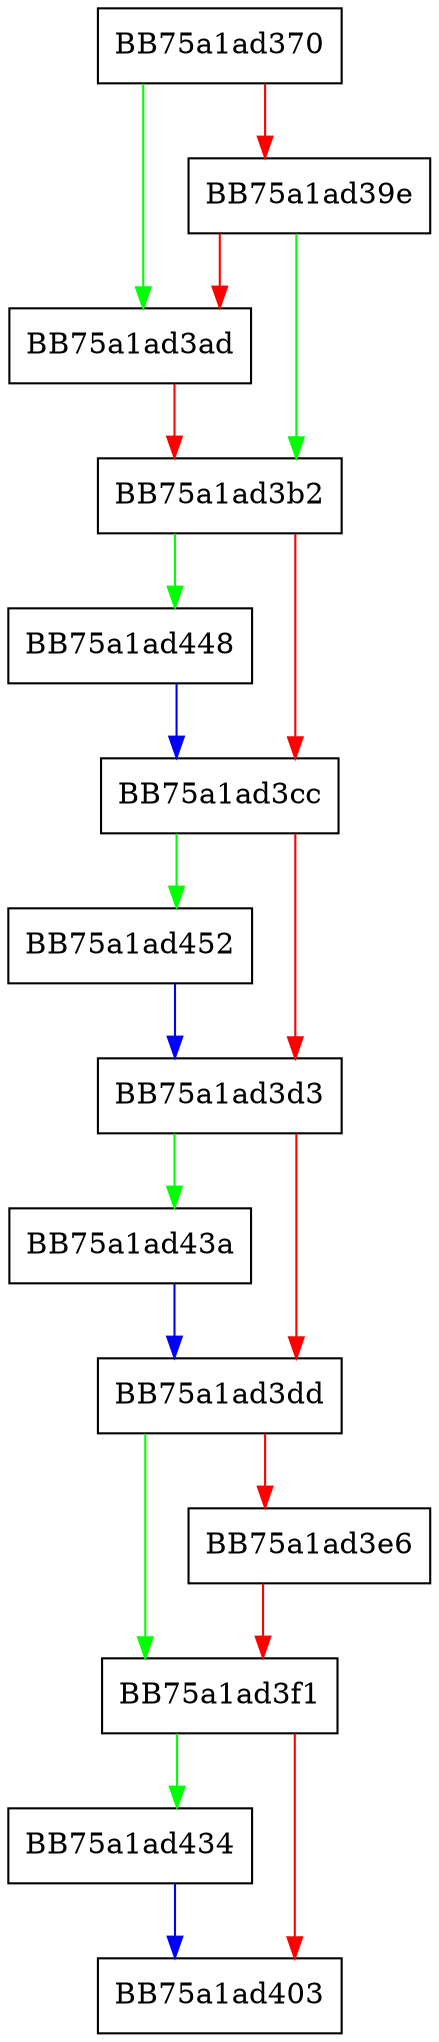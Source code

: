 digraph erase {
  node [shape="box"];
  graph [splines=ortho];
  BB75a1ad370 -> BB75a1ad3ad [color="green"];
  BB75a1ad370 -> BB75a1ad39e [color="red"];
  BB75a1ad39e -> BB75a1ad3b2 [color="green"];
  BB75a1ad39e -> BB75a1ad3ad [color="red"];
  BB75a1ad3ad -> BB75a1ad3b2 [color="red"];
  BB75a1ad3b2 -> BB75a1ad448 [color="green"];
  BB75a1ad3b2 -> BB75a1ad3cc [color="red"];
  BB75a1ad3cc -> BB75a1ad452 [color="green"];
  BB75a1ad3cc -> BB75a1ad3d3 [color="red"];
  BB75a1ad3d3 -> BB75a1ad43a [color="green"];
  BB75a1ad3d3 -> BB75a1ad3dd [color="red"];
  BB75a1ad3dd -> BB75a1ad3f1 [color="green"];
  BB75a1ad3dd -> BB75a1ad3e6 [color="red"];
  BB75a1ad3e6 -> BB75a1ad3f1 [color="red"];
  BB75a1ad3f1 -> BB75a1ad434 [color="green"];
  BB75a1ad3f1 -> BB75a1ad403 [color="red"];
  BB75a1ad434 -> BB75a1ad403 [color="blue"];
  BB75a1ad43a -> BB75a1ad3dd [color="blue"];
  BB75a1ad448 -> BB75a1ad3cc [color="blue"];
  BB75a1ad452 -> BB75a1ad3d3 [color="blue"];
}